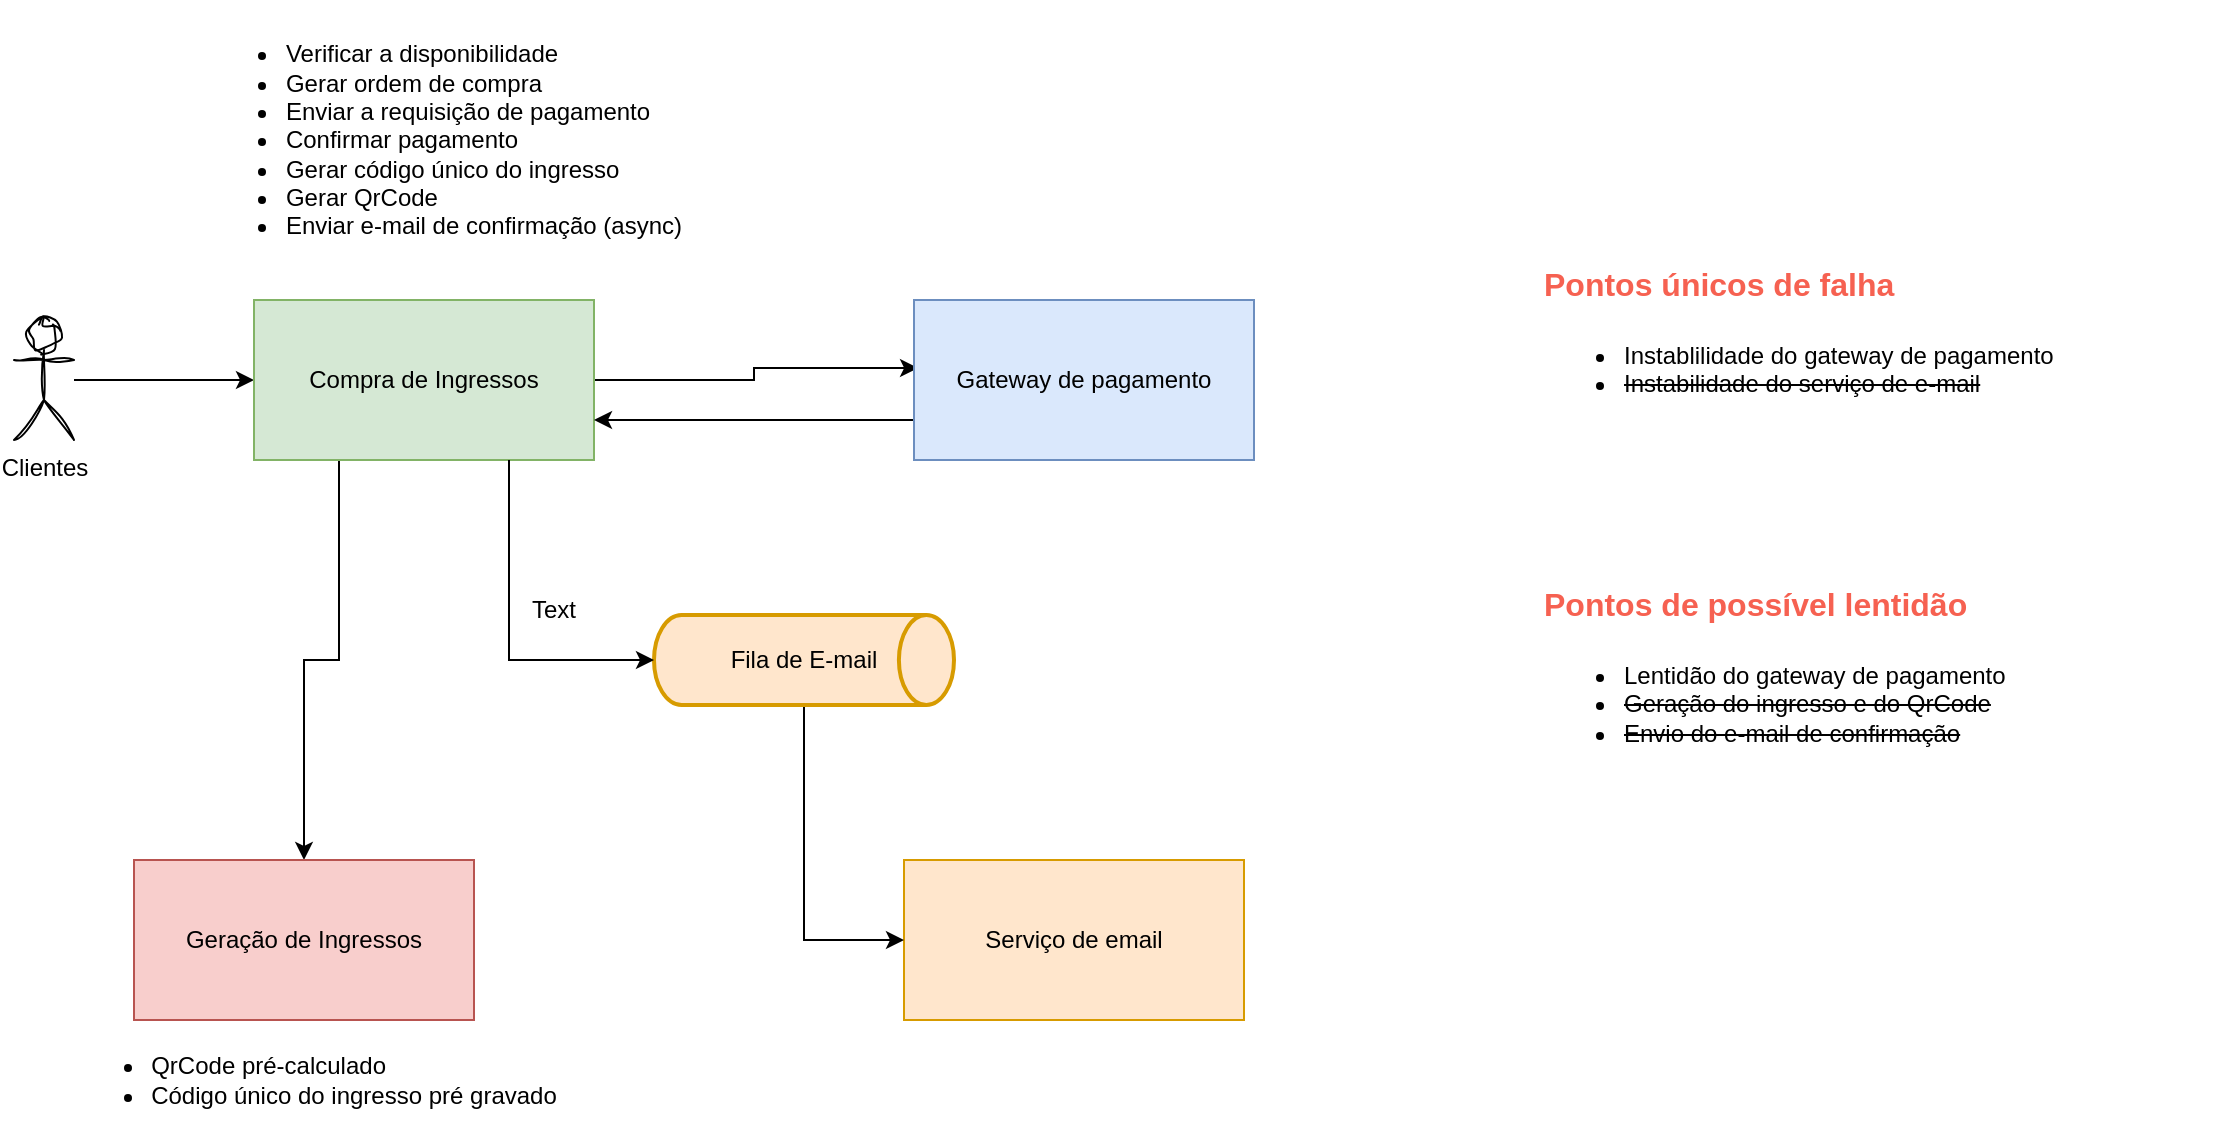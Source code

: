 <mxfile version="22.0.6" type="github">
  <diagram name="Página-1" id="wEYG69_IkSAqsx3fWIHJ">
    <mxGraphModel dx="2074" dy="722" grid="0" gridSize="10" guides="1" tooltips="1" connect="1" arrows="1" fold="1" page="1" pageScale="1" pageWidth="1169" pageHeight="1654" math="0" shadow="0">
      <root>
        <mxCell id="0" />
        <mxCell id="1" parent="0" />
        <mxCell id="NZxLagEHFGzY54UJaOuR-22" style="edgeStyle=orthogonalEdgeStyle;rounded=0;orthogonalLoop=1;jettySize=auto;html=1;entryX=0;entryY=0.5;entryDx=0;entryDy=0;" edge="1" parent="1" source="NZxLagEHFGzY54UJaOuR-1" target="NZxLagEHFGzY54UJaOuR-3">
          <mxGeometry relative="1" as="geometry" />
        </mxCell>
        <mxCell id="NZxLagEHFGzY54UJaOuR-1" value="Clientes" style="shape=umlActor;verticalLabelPosition=bottom;verticalAlign=top;html=1;sketch=1;curveFitting=1;jiggle=2;" vertex="1" parent="1">
          <mxGeometry x="39" y="190" width="30" height="60" as="geometry" />
        </mxCell>
        <mxCell id="NZxLagEHFGzY54UJaOuR-16" style="edgeStyle=orthogonalEdgeStyle;rounded=0;orthogonalLoop=1;jettySize=auto;html=1;entryX=0.012;entryY=0.425;entryDx=0;entryDy=0;entryPerimeter=0;" edge="1" parent="1" source="NZxLagEHFGzY54UJaOuR-3" target="NZxLagEHFGzY54UJaOuR-4">
          <mxGeometry relative="1" as="geometry">
            <mxPoint x="459" y="200" as="sourcePoint" />
          </mxGeometry>
        </mxCell>
        <mxCell id="NZxLagEHFGzY54UJaOuR-18" value="" style="edgeStyle=orthogonalEdgeStyle;rounded=0;orthogonalLoop=1;jettySize=auto;html=1;exitX=0.25;exitY=1;exitDx=0;exitDy=0;" edge="1" parent="1" source="NZxLagEHFGzY54UJaOuR-3" target="NZxLagEHFGzY54UJaOuR-17">
          <mxGeometry relative="1" as="geometry" />
        </mxCell>
        <mxCell id="NZxLagEHFGzY54UJaOuR-3" value="Compra de Ingressos" style="html=1;whiteSpace=wrap;fillColor=#d5e8d4;strokeColor=#82b366;" vertex="1" parent="1">
          <mxGeometry x="159" y="180" width="170" height="80" as="geometry" />
        </mxCell>
        <mxCell id="NZxLagEHFGzY54UJaOuR-30" style="edgeStyle=orthogonalEdgeStyle;rounded=0;orthogonalLoop=1;jettySize=auto;html=1;entryX=1;entryY=0.75;entryDx=0;entryDy=0;exitX=0;exitY=0.75;exitDx=0;exitDy=0;" edge="1" parent="1" source="NZxLagEHFGzY54UJaOuR-4" target="NZxLagEHFGzY54UJaOuR-3">
          <mxGeometry relative="1" as="geometry">
            <mxPoint x="669" y="230" as="sourcePoint" />
            <mxPoint x="459" y="230" as="targetPoint" />
          </mxGeometry>
        </mxCell>
        <mxCell id="NZxLagEHFGzY54UJaOuR-4" value="Gateway de pagamento" style="html=1;whiteSpace=wrap;fillColor=#dae8fc;strokeColor=#6c8ebf;" vertex="1" parent="1">
          <mxGeometry x="489" y="180" width="170" height="80" as="geometry" />
        </mxCell>
        <mxCell id="NZxLagEHFGzY54UJaOuR-6" value="Serviço de email" style="html=1;whiteSpace=wrap;fillColor=#ffe6cc;strokeColor=#d79b00;" vertex="1" parent="1">
          <mxGeometry x="484" y="460" width="170" height="80" as="geometry" />
        </mxCell>
        <mxCell id="NZxLagEHFGzY54UJaOuR-17" value="Geração de Ingressos" style="html=1;whiteSpace=wrap;fillColor=#f8cecc;strokeColor=#b85450;" vertex="1" parent="1">
          <mxGeometry x="99" y="460" width="170" height="80" as="geometry" />
        </mxCell>
        <mxCell id="NZxLagEHFGzY54UJaOuR-21" style="edgeStyle=orthogonalEdgeStyle;rounded=0;orthogonalLoop=1;jettySize=auto;html=1;entryX=0;entryY=0.5;entryDx=0;entryDy=0;" edge="1" parent="1" source="NZxLagEHFGzY54UJaOuR-19" target="NZxLagEHFGzY54UJaOuR-6">
          <mxGeometry relative="1" as="geometry" />
        </mxCell>
        <mxCell id="NZxLagEHFGzY54UJaOuR-19" value="Fila de E-mail" style="strokeWidth=2;html=1;shape=mxgraph.flowchart.direct_data;whiteSpace=wrap;fillColor=#ffe6cc;strokeColor=#d79b00;" vertex="1" parent="1">
          <mxGeometry x="359" y="337.5" width="150" height="45" as="geometry" />
        </mxCell>
        <mxCell id="NZxLagEHFGzY54UJaOuR-20" style="edgeStyle=orthogonalEdgeStyle;rounded=0;orthogonalLoop=1;jettySize=auto;html=1;entryX=0;entryY=0.5;entryDx=0;entryDy=0;entryPerimeter=0;exitX=0.75;exitY=1;exitDx=0;exitDy=0;" edge="1" parent="1" source="NZxLagEHFGzY54UJaOuR-3" target="NZxLagEHFGzY54UJaOuR-19">
          <mxGeometry relative="1" as="geometry" />
        </mxCell>
        <mxCell id="NZxLagEHFGzY54UJaOuR-27" value="&lt;div align=&quot;justify&quot;&gt;&lt;ul&gt;&lt;li&gt;Verificar a disponibilidade&lt;/li&gt;&lt;li&gt;Gerar ordem de compra&lt;/li&gt;&lt;li&gt;Enviar a requisição de pagamento&lt;/li&gt;&lt;li&gt;Confirmar pagamento&lt;br&gt;&lt;/li&gt;&lt;li&gt;Gerar código único do ingresso&lt;br&gt;&lt;/li&gt;&lt;li&gt;Gerar QrCode&lt;/li&gt;&lt;li&gt;Enviar e-mail de confirmação (async)&lt;br&gt;&lt;/li&gt;&lt;/ul&gt;&lt;/div&gt;" style="text;html=1;strokeColor=none;fillColor=none;align=center;verticalAlign=middle;whiteSpace=wrap;rounded=0;" vertex="1" parent="1">
          <mxGeometry x="119" y="30" width="270" height="140" as="geometry" />
        </mxCell>
        <mxCell id="NZxLagEHFGzY54UJaOuR-29" value="&lt;div align=&quot;justify&quot;&gt;&lt;ul&gt;&lt;li&gt;QrCode pré-calculado&lt;/li&gt;&lt;li&gt;Código único do ingresso pré gravado&lt;br&gt;&lt;/li&gt;&lt;/ul&gt;&lt;/div&gt;" style="text;html=1;strokeColor=none;fillColor=none;align=center;verticalAlign=middle;whiteSpace=wrap;rounded=0;" vertex="1" parent="1">
          <mxGeometry x="59" y="550" width="260" height="40" as="geometry" />
        </mxCell>
        <mxCell id="NZxLagEHFGzY54UJaOuR-32" value="Text" style="text;html=1;strokeColor=none;fillColor=none;align=center;verticalAlign=middle;whiteSpace=wrap;rounded=0;" vertex="1" parent="1">
          <mxGeometry x="279" y="320" width="60" height="30" as="geometry" />
        </mxCell>
        <mxCell id="NZxLagEHFGzY54UJaOuR-33" value="&lt;h1&gt;&lt;font color=&quot;#f66151&quot; style=&quot;font-size: 16px;&quot;&gt;Pontos únicos de falha&lt;/font&gt;&lt;br&gt;&lt;/h1&gt;&lt;ul&gt;&lt;li&gt;Instablilidade do gateway de pagamento&lt;/li&gt;&lt;li&gt;&lt;strike&gt;Instabilidade do serviço de e-mail&lt;/strike&gt;&lt;br&gt;&lt;/li&gt;&lt;/ul&gt;" style="text;html=1;strokeColor=none;fillColor=none;spacing=5;spacingTop=-20;whiteSpace=wrap;overflow=hidden;rounded=0;" vertex="1" parent="1">
          <mxGeometry x="799" y="150" width="320" height="120" as="geometry" />
        </mxCell>
        <mxCell id="NZxLagEHFGzY54UJaOuR-34" value="&lt;h1&gt;&lt;font color=&quot;#f66151&quot; style=&quot;font-size: 16px;&quot;&gt;Pontos de possível lentidão&lt;/font&gt;&lt;/h1&gt;&lt;ul&gt;&lt;li&gt;Lentidão do gateway de pagamento&lt;/li&gt;&lt;li&gt;&lt;strike&gt;Geração do ingresso e do QrCode&lt;/strike&gt;&lt;/li&gt;&lt;li&gt;&lt;strike&gt;Envio do e-mail de confirmação&lt;/strike&gt;&lt;br&gt;&lt;/li&gt;&lt;/ul&gt;" style="text;html=1;strokeColor=none;fillColor=none;spacing=5;spacingTop=-20;whiteSpace=wrap;overflow=hidden;rounded=0;" vertex="1" parent="1">
          <mxGeometry x="799" y="310" width="340" height="120" as="geometry" />
        </mxCell>
      </root>
    </mxGraphModel>
  </diagram>
</mxfile>
